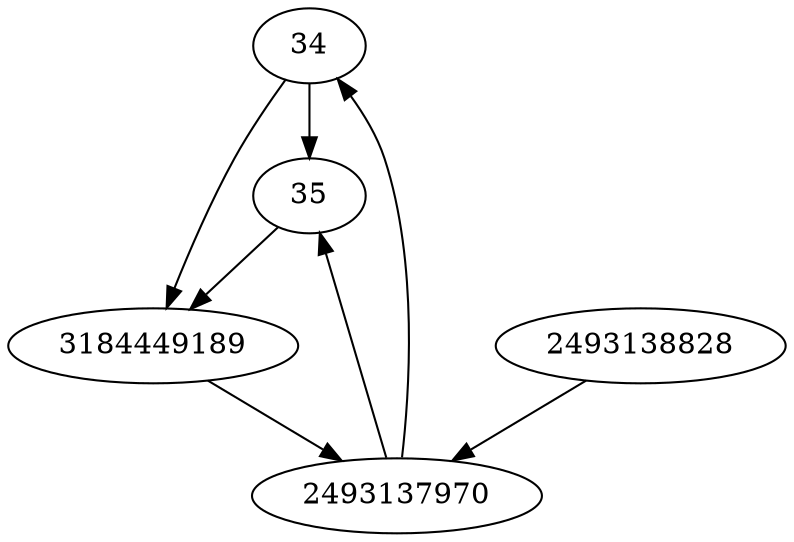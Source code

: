 strict digraph  {
34;
35;
3184449189;
2493138828;
2493137970;
34 -> 3184449189;
34 -> 35;
35 -> 3184449189;
3184449189 -> 2493137970;
2493138828 -> 2493137970;
2493137970 -> 34;
2493137970 -> 35;
}
